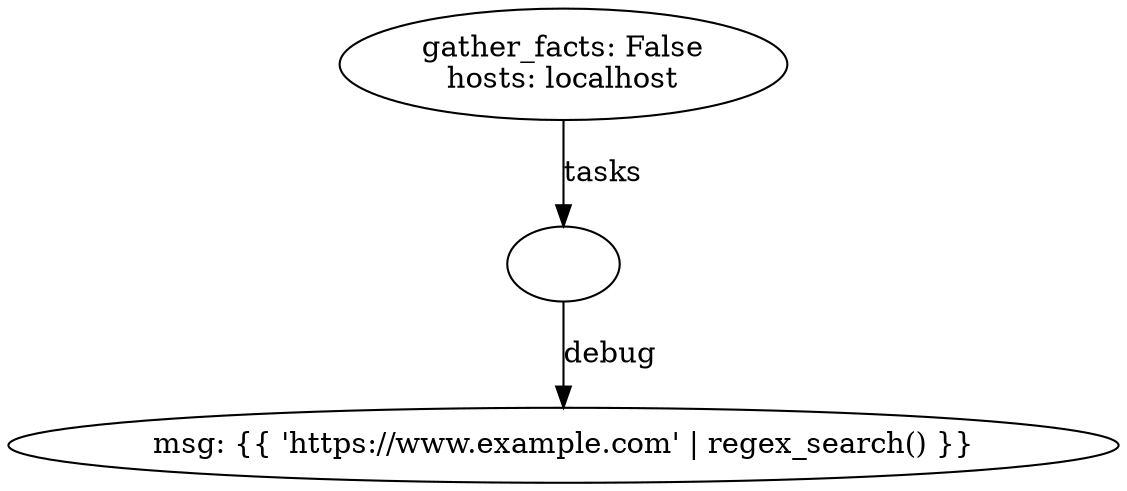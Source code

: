 digraph graphname {
2111 [label="msg: {{ 'https://www.example.com' | regex_search() }}\n"];
2110 [label=""];
2110 -> 2111 [label="debug"];
2109 [label="gather_facts: False\nhosts: localhost\n"];
2109 -> 2110 [label="tasks"];
}
